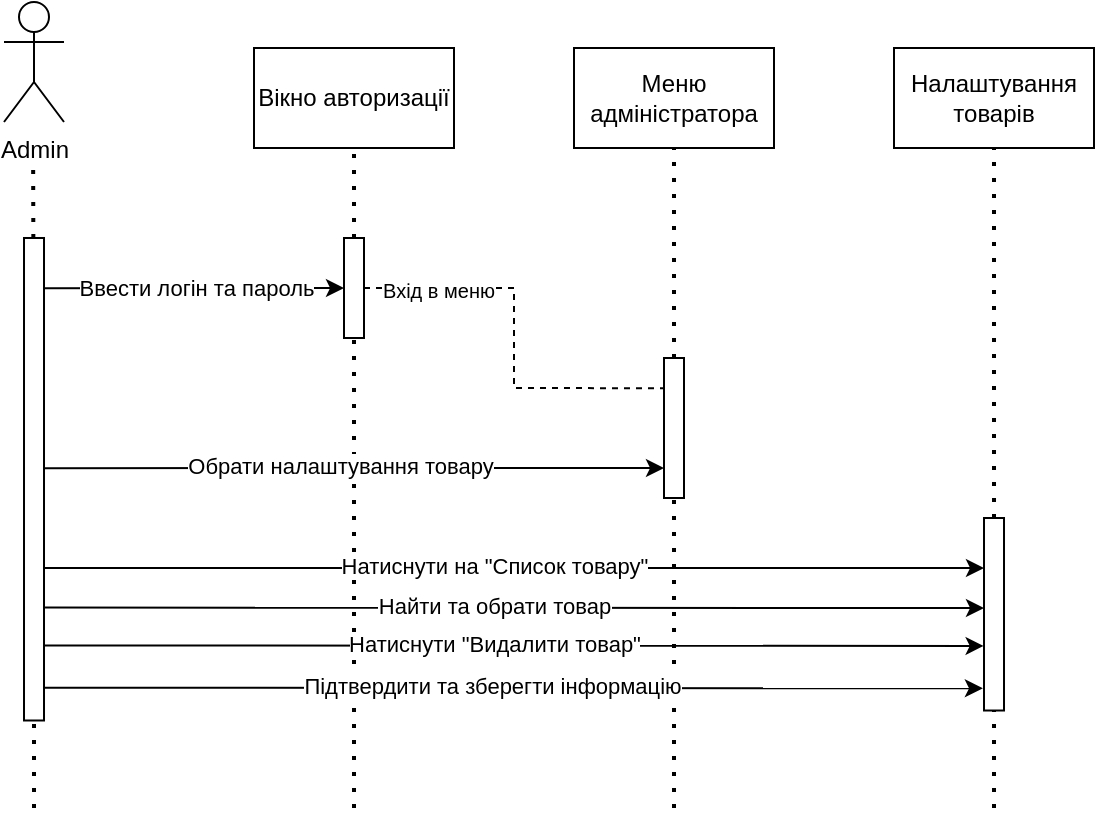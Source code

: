 <mxfile version="21.2.1" type="device">
  <diagram name="Страница 1" id="YZwOGAVUQdZW6lNT9RYR">
    <mxGraphModel dx="989" dy="521" grid="0" gridSize="10" guides="1" tooltips="1" connect="1" arrows="1" fold="1" page="1" pageScale="1" pageWidth="827" pageHeight="1169" math="0" shadow="0">
      <root>
        <mxCell id="0" />
        <mxCell id="1" parent="0" />
        <mxCell id="6gyUK5IcHbz3g7E5zrCo-1" value="Admin" style="shape=umlActor;verticalLabelPosition=bottom;verticalAlign=top;html=1;outlineConnect=0;" parent="1" vertex="1">
          <mxGeometry x="185" y="237" width="30" height="60" as="geometry" />
        </mxCell>
        <mxCell id="6gyUK5IcHbz3g7E5zrCo-2" value="" style="endArrow=none;dashed=1;html=1;dashPattern=1 3;strokeWidth=2;rounded=0;" parent="1" source="6gyUK5IcHbz3g7E5zrCo-3" edge="1">
          <mxGeometry width="50" height="50" relative="1" as="geometry">
            <mxPoint x="199.78" y="670" as="sourcePoint" />
            <mxPoint x="199.58" y="320" as="targetPoint" />
          </mxGeometry>
        </mxCell>
        <mxCell id="6gyUK5IcHbz3g7E5zrCo-4" value="" style="endArrow=none;dashed=1;html=1;dashPattern=1 3;strokeWidth=2;rounded=0;entryX=0.5;entryY=1;entryDx=0;entryDy=0;" parent="1" source="6gyUK5IcHbz3g7E5zrCo-5" target="6gyUK5IcHbz3g7E5zrCo-15" edge="1">
          <mxGeometry width="50" height="50" relative="1" as="geometry">
            <mxPoint x="520.2" y="670" as="sourcePoint" />
            <mxPoint x="520" y="320" as="targetPoint" />
          </mxGeometry>
        </mxCell>
        <mxCell id="6gyUK5IcHbz3g7E5zrCo-8" value="" style="endArrow=none;dashed=1;html=1;dashPattern=1 3;strokeWidth=2;rounded=0;" parent="1" target="6gyUK5IcHbz3g7E5zrCo-3" edge="1">
          <mxGeometry width="50" height="50" relative="1" as="geometry">
            <mxPoint x="200" y="640" as="sourcePoint" />
            <mxPoint x="199.58" y="320" as="targetPoint" />
          </mxGeometry>
        </mxCell>
        <mxCell id="6gyUK5IcHbz3g7E5zrCo-3" value="" style="rounded=0;whiteSpace=wrap;html=1;rotation=90;" parent="1" vertex="1">
          <mxGeometry x="79.38" y="470.62" width="241.25" height="10" as="geometry" />
        </mxCell>
        <mxCell id="6gyUK5IcHbz3g7E5zrCo-9" value="" style="endArrow=none;dashed=1;html=1;dashPattern=1 3;strokeWidth=2;rounded=0;" parent="1" target="6gyUK5IcHbz3g7E5zrCo-5" edge="1">
          <mxGeometry width="50" height="50" relative="1" as="geometry">
            <mxPoint x="520" y="640" as="sourcePoint" />
            <mxPoint x="520" y="320" as="targetPoint" />
          </mxGeometry>
        </mxCell>
        <mxCell id="6gyUK5IcHbz3g7E5zrCo-5" value="" style="rounded=0;whiteSpace=wrap;html=1;rotation=90;" parent="1" vertex="1">
          <mxGeometry x="485" y="445" width="70" height="10" as="geometry" />
        </mxCell>
        <mxCell id="6gyUK5IcHbz3g7E5zrCo-10" value="" style="endArrow=none;dashed=1;html=1;dashPattern=1 3;strokeWidth=2;rounded=0;entryX=0.5;entryY=1;entryDx=0;entryDy=0;" parent="1" source="6gyUK5IcHbz3g7E5zrCo-12" target="6gyUK5IcHbz3g7E5zrCo-14" edge="1">
          <mxGeometry width="50" height="50" relative="1" as="geometry">
            <mxPoint x="360.2" y="670" as="sourcePoint" />
            <mxPoint x="360" y="320" as="targetPoint" />
          </mxGeometry>
        </mxCell>
        <mxCell id="6gyUK5IcHbz3g7E5zrCo-11" value="" style="endArrow=none;dashed=1;html=1;dashPattern=1 3;strokeWidth=2;rounded=0;" parent="1" target="6gyUK5IcHbz3g7E5zrCo-12" edge="1">
          <mxGeometry width="50" height="50" relative="1" as="geometry">
            <mxPoint x="360" y="640" as="sourcePoint" />
            <mxPoint x="360" y="320" as="targetPoint" />
          </mxGeometry>
        </mxCell>
        <mxCell id="6gyUK5IcHbz3g7E5zrCo-12" value="" style="rounded=0;whiteSpace=wrap;html=1;rotation=90;" parent="1" vertex="1">
          <mxGeometry x="335" y="375" width="50" height="10" as="geometry" />
        </mxCell>
        <mxCell id="6gyUK5IcHbz3g7E5zrCo-14" value="Вікно авторизації" style="rounded=0;whiteSpace=wrap;html=1;" parent="1" vertex="1">
          <mxGeometry x="310" y="260" width="100" height="50" as="geometry" />
        </mxCell>
        <mxCell id="6gyUK5IcHbz3g7E5zrCo-15" value="Меню адміністратора" style="rounded=0;whiteSpace=wrap;html=1;" parent="1" vertex="1">
          <mxGeometry x="470" y="260" width="100" height="50" as="geometry" />
        </mxCell>
        <mxCell id="6gyUK5IcHbz3g7E5zrCo-16" value="" style="endArrow=none;dashed=1;html=1;dashPattern=1 3;strokeWidth=2;rounded=0;entryX=0.5;entryY=1;entryDx=0;entryDy=0;" parent="1" source="6gyUK5IcHbz3g7E5zrCo-18" target="6gyUK5IcHbz3g7E5zrCo-19" edge="1">
          <mxGeometry width="50" height="50" relative="1" as="geometry">
            <mxPoint x="680.2" y="670" as="sourcePoint" />
            <mxPoint x="680" y="320" as="targetPoint" />
          </mxGeometry>
        </mxCell>
        <mxCell id="6gyUK5IcHbz3g7E5zrCo-17" value="" style="endArrow=none;dashed=1;html=1;dashPattern=1 3;strokeWidth=2;rounded=0;" parent="1" target="6gyUK5IcHbz3g7E5zrCo-18" edge="1">
          <mxGeometry width="50" height="50" relative="1" as="geometry">
            <mxPoint x="680" y="640" as="sourcePoint" />
            <mxPoint x="680" y="320" as="targetPoint" />
          </mxGeometry>
        </mxCell>
        <mxCell id="6gyUK5IcHbz3g7E5zrCo-18" value="" style="rounded=0;whiteSpace=wrap;html=1;rotation=90;" parent="1" vertex="1">
          <mxGeometry x="631.88" y="538.13" width="96.25" height="10" as="geometry" />
        </mxCell>
        <mxCell id="6gyUK5IcHbz3g7E5zrCo-19" value="Налаштування товарів" style="rounded=0;whiteSpace=wrap;html=1;" parent="1" vertex="1">
          <mxGeometry x="630" y="260" width="100" height="50" as="geometry" />
        </mxCell>
        <mxCell id="6gyUK5IcHbz3g7E5zrCo-20" value="" style="endArrow=classic;html=1;rounded=0;entryX=0.5;entryY=1;entryDx=0;entryDy=0;exitX=0.104;exitY=-0.04;exitDx=0;exitDy=0;exitPerimeter=0;" parent="1" source="6gyUK5IcHbz3g7E5zrCo-3" target="6gyUK5IcHbz3g7E5zrCo-12" edge="1">
          <mxGeometry width="50" height="50" relative="1" as="geometry">
            <mxPoint x="210" y="380" as="sourcePoint" />
            <mxPoint x="350" y="380" as="targetPoint" />
          </mxGeometry>
        </mxCell>
        <mxCell id="6gyUK5IcHbz3g7E5zrCo-30" value="&lt;font style=&quot;font-size: 11px;&quot;&gt;Ввести логін та пароль&lt;/font&gt;" style="edgeLabel;html=1;align=center;verticalAlign=middle;resizable=0;points=[];" parent="6gyUK5IcHbz3g7E5zrCo-20" vertex="1" connectable="0">
          <mxGeometry x="0.095" relative="1" as="geometry">
            <mxPoint x="-7" as="offset" />
          </mxGeometry>
        </mxCell>
        <mxCell id="6gyUK5IcHbz3g7E5zrCo-31" value="" style="endArrow=classic;html=1;rounded=0;entryX=0.567;entryY=1;entryDx=0;entryDy=0;entryPerimeter=0;exitX=0.477;exitY=-0.017;exitDx=0;exitDy=0;exitPerimeter=0;" parent="1" source="6gyUK5IcHbz3g7E5zrCo-3" edge="1">
          <mxGeometry width="50" height="50" relative="1" as="geometry">
            <mxPoint x="210" y="470" as="sourcePoint" />
            <mxPoint x="515" y="470" as="targetPoint" />
          </mxGeometry>
        </mxCell>
        <mxCell id="6gyUK5IcHbz3g7E5zrCo-34" value="Обрати налаштування товару" style="edgeLabel;html=1;align=center;verticalAlign=middle;resizable=0;points=[];" parent="6gyUK5IcHbz3g7E5zrCo-31" vertex="1" connectable="0">
          <mxGeometry x="-0.045" y="1" relative="1" as="geometry">
            <mxPoint as="offset" />
          </mxGeometry>
        </mxCell>
        <mxCell id="6gyUK5IcHbz3g7E5zrCo-36" value="" style="endArrow=classic;html=1;rounded=0;exitX=0.684;exitY=0.005;exitDx=0;exitDy=0;exitPerimeter=0;" parent="1" source="6gyUK5IcHbz3g7E5zrCo-3" edge="1">
          <mxGeometry width="50" height="50" relative="1" as="geometry">
            <mxPoint x="210" y="520" as="sourcePoint" />
            <mxPoint x="675" y="520" as="targetPoint" />
          </mxGeometry>
        </mxCell>
        <mxCell id="6gyUK5IcHbz3g7E5zrCo-37" value="Натиснути на &quot;Список товару&quot;" style="edgeLabel;html=1;align=center;verticalAlign=middle;resizable=0;points=[];" parent="6gyUK5IcHbz3g7E5zrCo-36" vertex="1" connectable="0">
          <mxGeometry x="-0.045" y="1" relative="1" as="geometry">
            <mxPoint as="offset" />
          </mxGeometry>
        </mxCell>
        <mxCell id="6gyUK5IcHbz3g7E5zrCo-38" value="" style="endArrow=classic;html=1;rounded=0;exitX=0.766;exitY=-0.051;exitDx=0;exitDy=0;exitPerimeter=0;" parent="1" source="6gyUK5IcHbz3g7E5zrCo-3" edge="1">
          <mxGeometry width="50" height="50" relative="1" as="geometry">
            <mxPoint x="210" y="540" as="sourcePoint" />
            <mxPoint x="675" y="540" as="targetPoint" />
          </mxGeometry>
        </mxCell>
        <mxCell id="6gyUK5IcHbz3g7E5zrCo-39" value="Найти та обрати товар" style="edgeLabel;html=1;align=center;verticalAlign=middle;resizable=0;points=[];" parent="6gyUK5IcHbz3g7E5zrCo-38" vertex="1" connectable="0">
          <mxGeometry x="-0.045" y="1" relative="1" as="geometry">
            <mxPoint as="offset" />
          </mxGeometry>
        </mxCell>
        <mxCell id="6gyUK5IcHbz3g7E5zrCo-40" value="" style="endArrow=classic;html=1;rounded=0;entryX=0.896;entryY=1.019;entryDx=0;entryDy=0;entryPerimeter=0;exitX=0.91;exitY=-0.015;exitDx=0;exitDy=0;exitPerimeter=0;" parent="1" edge="1">
          <mxGeometry width="50" height="50" relative="1" as="geometry">
            <mxPoint x="205.15" y="558.75" as="sourcePoint" />
            <mxPoint x="674.81" y="558.96" as="targetPoint" />
          </mxGeometry>
        </mxCell>
        <mxCell id="6gyUK5IcHbz3g7E5zrCo-41" value="Натиснути &quot;Видалити товар&quot;" style="edgeLabel;html=1;align=center;verticalAlign=middle;resizable=0;points=[];" parent="6gyUK5IcHbz3g7E5zrCo-40" vertex="1" connectable="0">
          <mxGeometry x="-0.045" y="1" relative="1" as="geometry">
            <mxPoint as="offset" />
          </mxGeometry>
        </mxCell>
        <mxCell id="6gyUK5IcHbz3g7E5zrCo-42" value="" style="endArrow=classic;html=1;rounded=0;exitX=0.932;exitY=0.033;exitDx=0;exitDy=0;exitPerimeter=0;entryX=0.885;entryY=1.056;entryDx=0;entryDy=0;entryPerimeter=0;" parent="1" source="6gyUK5IcHbz3g7E5zrCo-3" target="6gyUK5IcHbz3g7E5zrCo-18" edge="1">
          <mxGeometry width="50" height="50" relative="1" as="geometry">
            <mxPoint x="210.0" y="580" as="sourcePoint" />
            <mxPoint x="670" y="580" as="targetPoint" />
          </mxGeometry>
        </mxCell>
        <mxCell id="6gyUK5IcHbz3g7E5zrCo-43" value="Підтвердити та зберегти інформацію" style="edgeLabel;html=1;align=center;verticalAlign=middle;resizable=0;points=[];" parent="6gyUK5IcHbz3g7E5zrCo-42" vertex="1" connectable="0">
          <mxGeometry x="-0.045" y="1" relative="1" as="geometry">
            <mxPoint as="offset" />
          </mxGeometry>
        </mxCell>
        <mxCell id="oo6J9tIZBELGVDU94qLu-1" value="" style="endArrow=none;dashed=1;html=1;rounded=0;exitX=0.5;exitY=0;exitDx=0;exitDy=0;entryX=0.216;entryY=1.035;entryDx=0;entryDy=0;entryPerimeter=0;" edge="1" parent="1" source="6gyUK5IcHbz3g7E5zrCo-12" target="6gyUK5IcHbz3g7E5zrCo-5">
          <mxGeometry width="50" height="50" relative="1" as="geometry">
            <mxPoint x="410" y="480" as="sourcePoint" />
            <mxPoint x="460" y="430" as="targetPoint" />
            <Array as="points">
              <mxPoint x="440" y="380" />
              <mxPoint x="440" y="430" />
            </Array>
          </mxGeometry>
        </mxCell>
        <mxCell id="oo6J9tIZBELGVDU94qLu-2" value="&lt;font style=&quot;font-size: 10px;&quot;&gt;Вхід в меню&lt;/font&gt;" style="edgeLabel;html=1;align=center;verticalAlign=middle;resizable=0;points=[];" vertex="1" connectable="0" parent="oo6J9tIZBELGVDU94qLu-1">
          <mxGeometry x="-0.702" y="-1" relative="1" as="geometry">
            <mxPoint x="7" as="offset" />
          </mxGeometry>
        </mxCell>
      </root>
    </mxGraphModel>
  </diagram>
</mxfile>
